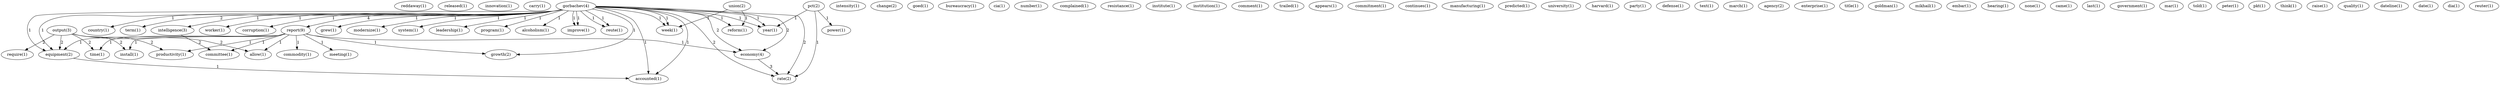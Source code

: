 digraph G {
  reddaway [ label="reddaway(1)" ];
  released [ label="released(1)" ];
  innovation [ label="innovation(1)" ];
  carry [ label="carry(1)" ];
  output [ label="output(3)" ];
  require [ label="require(1)" ];
  productivity [ label="productivity(1)" ];
  allow [ label="allow(1)" ];
  install [ label="install(1)" ];
  equipment [ label="equipment(2)" ];
  time [ label="time(1)" ];
  intensity [ label="intensity(1)" ];
  change [ label="change(2)" ];
  goed [ label="goed(1)" ];
  pct [ label="pct(2)" ];
  power [ label="power(1)" ];
  year [ label="year(1)" ];
  rate [ label="rate(2)" ];
  bureaucracy [ label="bureaucracy(1)" ];
  cia [ label="cia(1)" ];
  number [ label="number(1)" ];
  complained [ label="complained(1)" ];
  resistance [ label="resistance(1)" ];
  institute [ label="institute(1)" ];
  institution [ label="institution(1)" ];
  comment [ label="comment(1)" ];
  trailed [ label="trailed(1)" ];
  appears [ label="appears(1)" ];
  commitment [ label="commitment(1)" ];
  continues [ label="continues(1)" ];
  manufacturing [ label="manufacturing(1)" ];
  gorbachev [ label="gorbachev(4)" ];
  intelligence [ label="intelligence(3)" ];
  country [ label="country(1)" ];
  term [ label="term(1)" ];
  report [ label="report(9)" ];
  reform [ label="reform(1)" ];
  worker [ label="worker(1)" ];
  corruption [ label="corruption(1)" ];
  growth [ label="growth(2)" ];
  grew [ label="grew(1)" ];
  modernize [ label="modernize(1)" ];
  system [ label="system(1)" ];
  leadership [ label="leadership(1)" ];
  program [ label="program(1)" ];
  alcoholism [ label="alcoholism(1)" ];
  improve [ label="improve(1)" ];
  reute [ label="reute(1)" ];
  economy [ label="economy(4)" ];
  week [ label="week(1)" ];
  accounted [ label="accounted(1)" ];
  predicted [ label="predicted(1)" ];
  university [ label="university(1)" ];
  harvard [ label="harvard(1)" ];
  committee [ label="committee(1)" ];
  party [ label="party(1)" ];
  commodity [ label="commodity(1)" ];
  meeting [ label="meeting(1)" ];
  union [ label="union(2)" ];
  defense [ label="defense(1)" ];
  text [ label="text(1)" ];
  march [ label="march(1)" ];
  agency [ label="agency(2)" ];
  enterprise [ label="enterprise(1)" ];
  title [ label="title(1)" ];
  goldman [ label="goldman(1)" ];
  mikhail [ label="mikhail(1)" ];
  embar [ label="embar(1)" ];
  gorbachev [ label="gorbachev(4)" ];
  hearing [ label="hearing(1)" ];
  none [ label="none(1)" ];
  came [ label="came(1)" ];
  last [ label="last(1)" ];
  government [ label="government(1)" ];
  mar [ label="mar(1)" ];
  told [ label="told(1)" ];
  peter [ label="peter(1)" ];
  pkt [ label="pkt(1)" ];
  think [ label="think(1)" ];
  raise [ label="raise(1)" ];
  quality [ label="quality(1)" ];
  dateline [ label="dateline(1)" ];
  date [ label="date(1)" ];
  dia [ label="dia(1)" ];
  reuter [ label="reuter(1)" ];
  output -> require [ label="2" ];
  output -> productivity [ label="2" ];
  output -> allow [ label="2" ];
  output -> install [ label="2" ];
  output -> equipment [ label="2" ];
  output -> time [ label="2" ];
  pct -> power [ label="1" ];
  pct -> year [ label="1" ];
  pct -> rate [ label="1" ];
  gorbachev -> intelligence [ label="1" ];
  gorbachev -> country [ label="1" ];
  gorbachev -> term [ label="2" ];
  gorbachev -> report [ label="4" ];
  gorbachev -> reform [ label="1" ];
  gorbachev -> worker [ label="1" ];
  gorbachev -> corruption [ label="1" ];
  gorbachev -> growth [ label="1" ];
  gorbachev -> grew [ label="1" ];
  gorbachev -> modernize [ label="1" ];
  gorbachev -> system [ label="1" ];
  gorbachev -> leadership [ label="1" ];
  gorbachev -> program [ label="1" ];
  gorbachev -> alcoholism [ label="1" ];
  gorbachev -> year [ label="1" ];
  gorbachev -> improve [ label="1" ];
  gorbachev -> reute [ label="1" ];
  gorbachev -> equipment [ label="1" ];
  gorbachev -> economy [ label="2" ];
  gorbachev -> week [ label="1" ];
  gorbachev -> rate [ label="2" ];
  gorbachev -> accounted [ label="1" ];
  intelligence -> committee [ label="2" ];
  report -> committee [ label="1" ];
  report -> productivity [ label="1" ];
  report -> allow [ label="1" ];
  report -> install [ label="1" ];
  report -> growth [ label="1" ];
  report -> commodity [ label="1" ];
  report -> meeting [ label="1" ];
  report -> equipment [ label="1" ];
  report -> economy [ label="1" ];
  report -> time [ label="1" ];
  union -> reform [ label="1" ];
  union -> week [ label="1" ];
  gorbachev -> year [ label="1" ];
  gorbachev -> improve [ label="1" ];
  gorbachev -> reute [ label="1" ];
  gorbachev -> equipment [ label="1" ];
  gorbachev -> economy [ label="2" ];
  gorbachev -> week [ label="1" ];
  gorbachev -> rate [ label="2" ];
  gorbachev -> accounted [ label="1" ];
  equipment -> accounted [ label="1" ];
  economy -> rate [ label="3" ];
}
